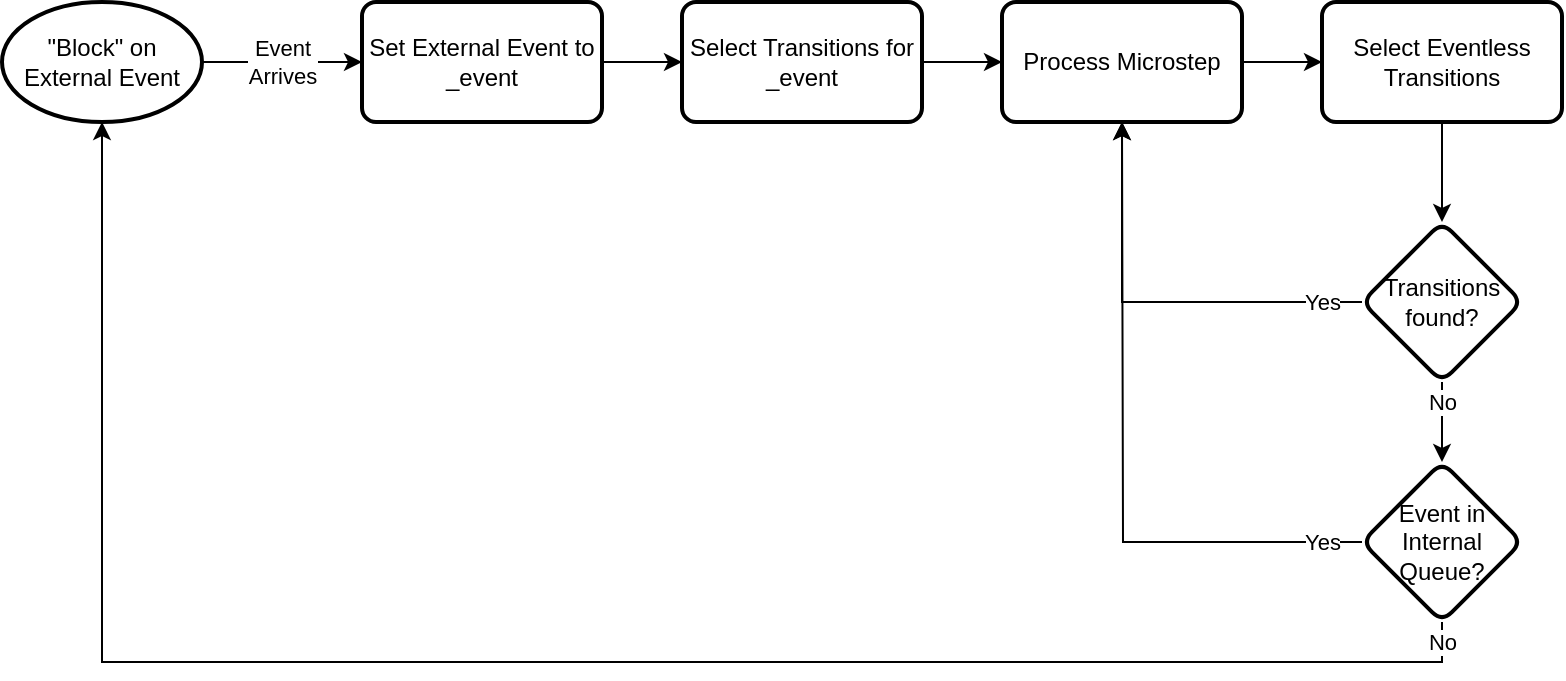 <mxfile version="13.9.9" type="device"><diagram id="F0kKsxFDX8n73uYv3tiL" name="Page-1"><mxGraphModel dx="749" dy="666" grid="1" gridSize="10" guides="1" tooltips="1" connect="1" arrows="1" fold="1" page="1" pageScale="1" pageWidth="850" pageHeight="1100" math="0" shadow="0"><root><mxCell id="0"/><mxCell id="1" parent="0"/><mxCell id="EKfYovLfX2exWV_aHLFZ-17" value="Event&lt;br&gt;Arrives" style="edgeStyle=orthogonalEdgeStyle;rounded=0;orthogonalLoop=1;jettySize=auto;html=1;" edge="1" parent="1" source="EKfYovLfX2exWV_aHLFZ-1" target="EKfYovLfX2exWV_aHLFZ-6"><mxGeometry relative="1" as="geometry"/></mxCell><mxCell id="EKfYovLfX2exWV_aHLFZ-1" value="&quot;Block&quot; on&lt;br&gt;External Event" style="strokeWidth=2;html=1;shape=mxgraph.flowchart.start_1;whiteSpace=wrap;" vertex="1" parent="1"><mxGeometry x="20" y="50" width="100" height="60" as="geometry"/></mxCell><mxCell id="EKfYovLfX2exWV_aHLFZ-8" value="" style="edgeStyle=orthogonalEdgeStyle;rounded=0;orthogonalLoop=1;jettySize=auto;html=1;" edge="1" parent="1" source="EKfYovLfX2exWV_aHLFZ-6" target="EKfYovLfX2exWV_aHLFZ-7"><mxGeometry relative="1" as="geometry"/></mxCell><mxCell id="EKfYovLfX2exWV_aHLFZ-6" value="Set External Event to _event" style="rounded=1;whiteSpace=wrap;html=1;absoluteArcSize=1;arcSize=14;strokeWidth=2;" vertex="1" parent="1"><mxGeometry x="200" y="50" width="120" height="60" as="geometry"/></mxCell><mxCell id="EKfYovLfX2exWV_aHLFZ-10" value="" style="edgeStyle=orthogonalEdgeStyle;rounded=0;orthogonalLoop=1;jettySize=auto;html=1;" edge="1" parent="1" source="EKfYovLfX2exWV_aHLFZ-7" target="EKfYovLfX2exWV_aHLFZ-9"><mxGeometry relative="1" as="geometry"/></mxCell><mxCell id="EKfYovLfX2exWV_aHLFZ-7" value="Select Transitions for _event" style="rounded=1;whiteSpace=wrap;html=1;absoluteArcSize=1;arcSize=14;strokeWidth=2;" vertex="1" parent="1"><mxGeometry x="360" y="50" width="120" height="60" as="geometry"/></mxCell><mxCell id="EKfYovLfX2exWV_aHLFZ-14" value="" style="edgeStyle=orthogonalEdgeStyle;rounded=0;orthogonalLoop=1;jettySize=auto;html=1;" edge="1" parent="1" source="EKfYovLfX2exWV_aHLFZ-9" target="EKfYovLfX2exWV_aHLFZ-13"><mxGeometry relative="1" as="geometry"/></mxCell><mxCell id="EKfYovLfX2exWV_aHLFZ-9" value="Process Microstep" style="rounded=1;whiteSpace=wrap;html=1;absoluteArcSize=1;arcSize=14;strokeWidth=2;" vertex="1" parent="1"><mxGeometry x="520" y="50" width="120" height="60" as="geometry"/></mxCell><mxCell id="EKfYovLfX2exWV_aHLFZ-20" value="" style="edgeStyle=orthogonalEdgeStyle;rounded=0;orthogonalLoop=1;jettySize=auto;html=1;" edge="1" parent="1" source="EKfYovLfX2exWV_aHLFZ-13" target="EKfYovLfX2exWV_aHLFZ-18"><mxGeometry relative="1" as="geometry"/></mxCell><mxCell id="EKfYovLfX2exWV_aHLFZ-13" value="Select Eventless Transitions" style="rounded=1;whiteSpace=wrap;html=1;absoluteArcSize=1;arcSize=14;strokeWidth=2;" vertex="1" parent="1"><mxGeometry x="680" y="50" width="120" height="60" as="geometry"/></mxCell><mxCell id="EKfYovLfX2exWV_aHLFZ-21" value="Yes" style="edgeStyle=orthogonalEdgeStyle;rounded=0;orthogonalLoop=1;jettySize=auto;html=1;exitX=0;exitY=0.5;exitDx=0;exitDy=0;entryX=0.5;entryY=1;entryDx=0;entryDy=0;" edge="1" parent="1" source="EKfYovLfX2exWV_aHLFZ-18" target="EKfYovLfX2exWV_aHLFZ-9"><mxGeometry x="-0.809" relative="1" as="geometry"><mxPoint as="offset"/></mxGeometry></mxCell><mxCell id="EKfYovLfX2exWV_aHLFZ-27" value="No" style="edgeStyle=orthogonalEdgeStyle;rounded=0;orthogonalLoop=1;jettySize=auto;html=1;" edge="1" parent="1" source="EKfYovLfX2exWV_aHLFZ-18" target="EKfYovLfX2exWV_aHLFZ-24"><mxGeometry x="-0.5" relative="1" as="geometry"><mxPoint as="offset"/></mxGeometry></mxCell><mxCell id="EKfYovLfX2exWV_aHLFZ-18" value="Transitions found?" style="rhombus;whiteSpace=wrap;html=1;rounded=1;strokeWidth=2;arcSize=14;" vertex="1" parent="1"><mxGeometry x="700" y="160" width="80" height="80" as="geometry"/></mxCell><mxCell id="EKfYovLfX2exWV_aHLFZ-32" value="Yes" style="edgeStyle=orthogonalEdgeStyle;rounded=0;orthogonalLoop=1;jettySize=auto;html=1;exitX=0;exitY=0.5;exitDx=0;exitDy=0;" edge="1" parent="1" source="EKfYovLfX2exWV_aHLFZ-24"><mxGeometry x="-0.879" relative="1" as="geometry"><mxPoint x="580" y="110" as="targetPoint"/><mxPoint as="offset"/></mxGeometry></mxCell><mxCell id="EKfYovLfX2exWV_aHLFZ-33" value="No" style="edgeStyle=orthogonalEdgeStyle;rounded=0;orthogonalLoop=1;jettySize=auto;html=1;exitX=0.5;exitY=1;exitDx=0;exitDy=0;entryX=0.5;entryY=1;entryDx=0;entryDy=0;entryPerimeter=0;" edge="1" parent="1" source="EKfYovLfX2exWV_aHLFZ-24" target="EKfYovLfX2exWV_aHLFZ-1"><mxGeometry x="-0.979" relative="1" as="geometry"><mxPoint as="offset"/></mxGeometry></mxCell><mxCell id="EKfYovLfX2exWV_aHLFZ-24" value="Event in&lt;br&gt;Internal&lt;br&gt;Queue?" style="rhombus;whiteSpace=wrap;html=1;rounded=1;strokeWidth=2;arcSize=14;" vertex="1" parent="1"><mxGeometry x="700" y="280" width="80" height="80" as="geometry"/></mxCell></root></mxGraphModel></diagram></mxfile>